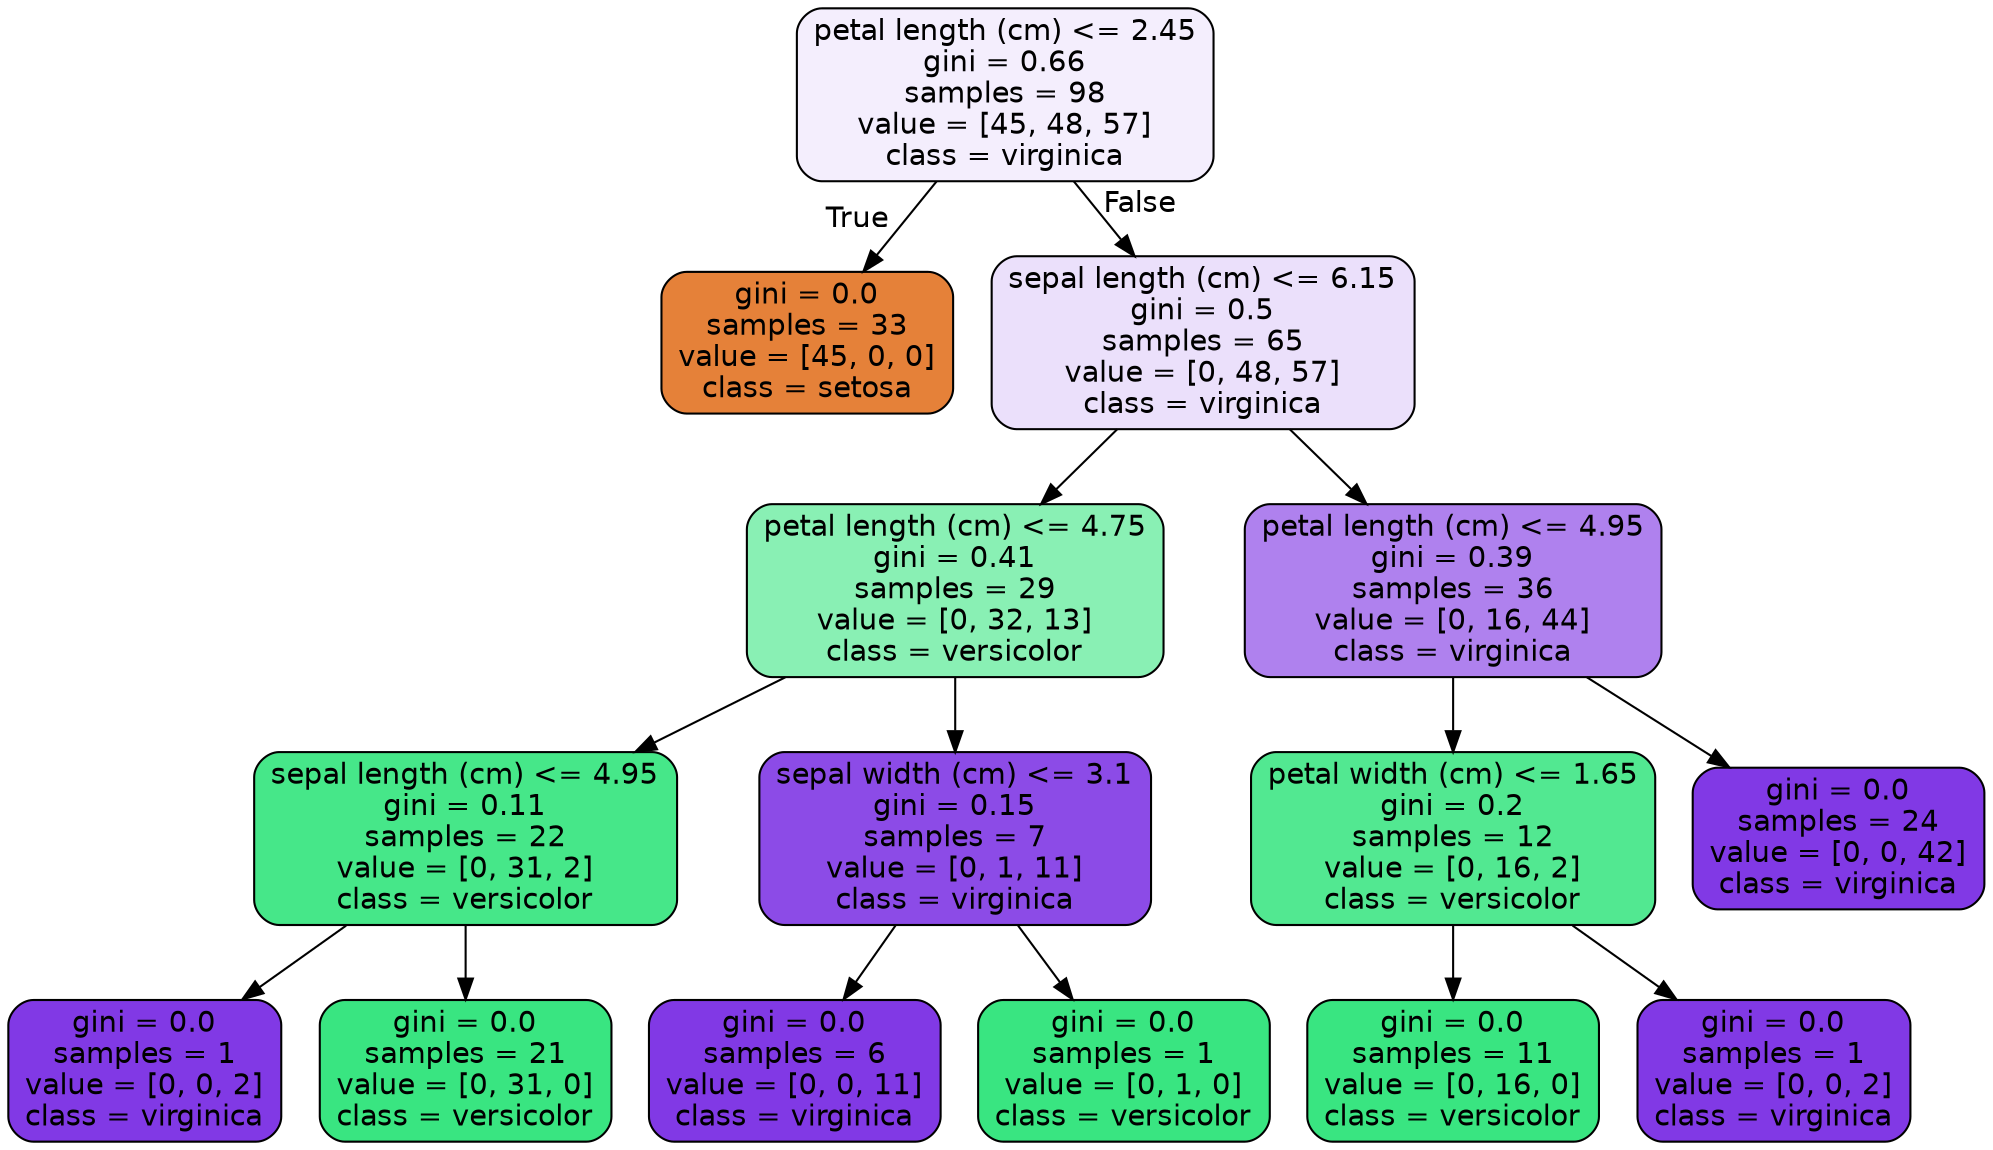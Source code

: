digraph Tree {
node [shape=box, style="filled, rounded", color="black", fontname=helvetica] ;
edge [fontname=helvetica] ;
0 [label="petal length (cm) <= 2.45\ngini = 0.66\nsamples = 98\nvalue = [45, 48, 57]\nclass = virginica", fillcolor="#f4eefd"] ;
1 [label="gini = 0.0\nsamples = 33\nvalue = [45, 0, 0]\nclass = setosa", fillcolor="#e58139"] ;
0 -> 1 [labeldistance=2.5, labelangle=45, headlabel="True"] ;
2 [label="sepal length (cm) <= 6.15\ngini = 0.5\nsamples = 65\nvalue = [0, 48, 57]\nclass = virginica", fillcolor="#ebe0fb"] ;
0 -> 2 [labeldistance=2.5, labelangle=-45, headlabel="False"] ;
3 [label="petal length (cm) <= 4.75\ngini = 0.41\nsamples = 29\nvalue = [0, 32, 13]\nclass = versicolor", fillcolor="#89f0b4"] ;
2 -> 3 ;
4 [label="sepal length (cm) <= 4.95\ngini = 0.11\nsamples = 22\nvalue = [0, 31, 2]\nclass = versicolor", fillcolor="#46e789"] ;
3 -> 4 ;
5 [label="gini = 0.0\nsamples = 1\nvalue = [0, 0, 2]\nclass = virginica", fillcolor="#8139e5"] ;
4 -> 5 ;
6 [label="gini = 0.0\nsamples = 21\nvalue = [0, 31, 0]\nclass = versicolor", fillcolor="#39e581"] ;
4 -> 6 ;
7 [label="sepal width (cm) <= 3.1\ngini = 0.15\nsamples = 7\nvalue = [0, 1, 11]\nclass = virginica", fillcolor="#8c4be7"] ;
3 -> 7 ;
8 [label="gini = 0.0\nsamples = 6\nvalue = [0, 0, 11]\nclass = virginica", fillcolor="#8139e5"] ;
7 -> 8 ;
9 [label="gini = 0.0\nsamples = 1\nvalue = [0, 1, 0]\nclass = versicolor", fillcolor="#39e581"] ;
7 -> 9 ;
10 [label="petal length (cm) <= 4.95\ngini = 0.39\nsamples = 36\nvalue = [0, 16, 44]\nclass = virginica", fillcolor="#af81ee"] ;
2 -> 10 ;
11 [label="petal width (cm) <= 1.65\ngini = 0.2\nsamples = 12\nvalue = [0, 16, 2]\nclass = versicolor", fillcolor="#52e891"] ;
10 -> 11 ;
12 [label="gini = 0.0\nsamples = 11\nvalue = [0, 16, 0]\nclass = versicolor", fillcolor="#39e581"] ;
11 -> 12 ;
13 [label="gini = 0.0\nsamples = 1\nvalue = [0, 0, 2]\nclass = virginica", fillcolor="#8139e5"] ;
11 -> 13 ;
14 [label="gini = 0.0\nsamples = 24\nvalue = [0, 0, 42]\nclass = virginica", fillcolor="#8139e5"] ;
10 -> 14 ;
}